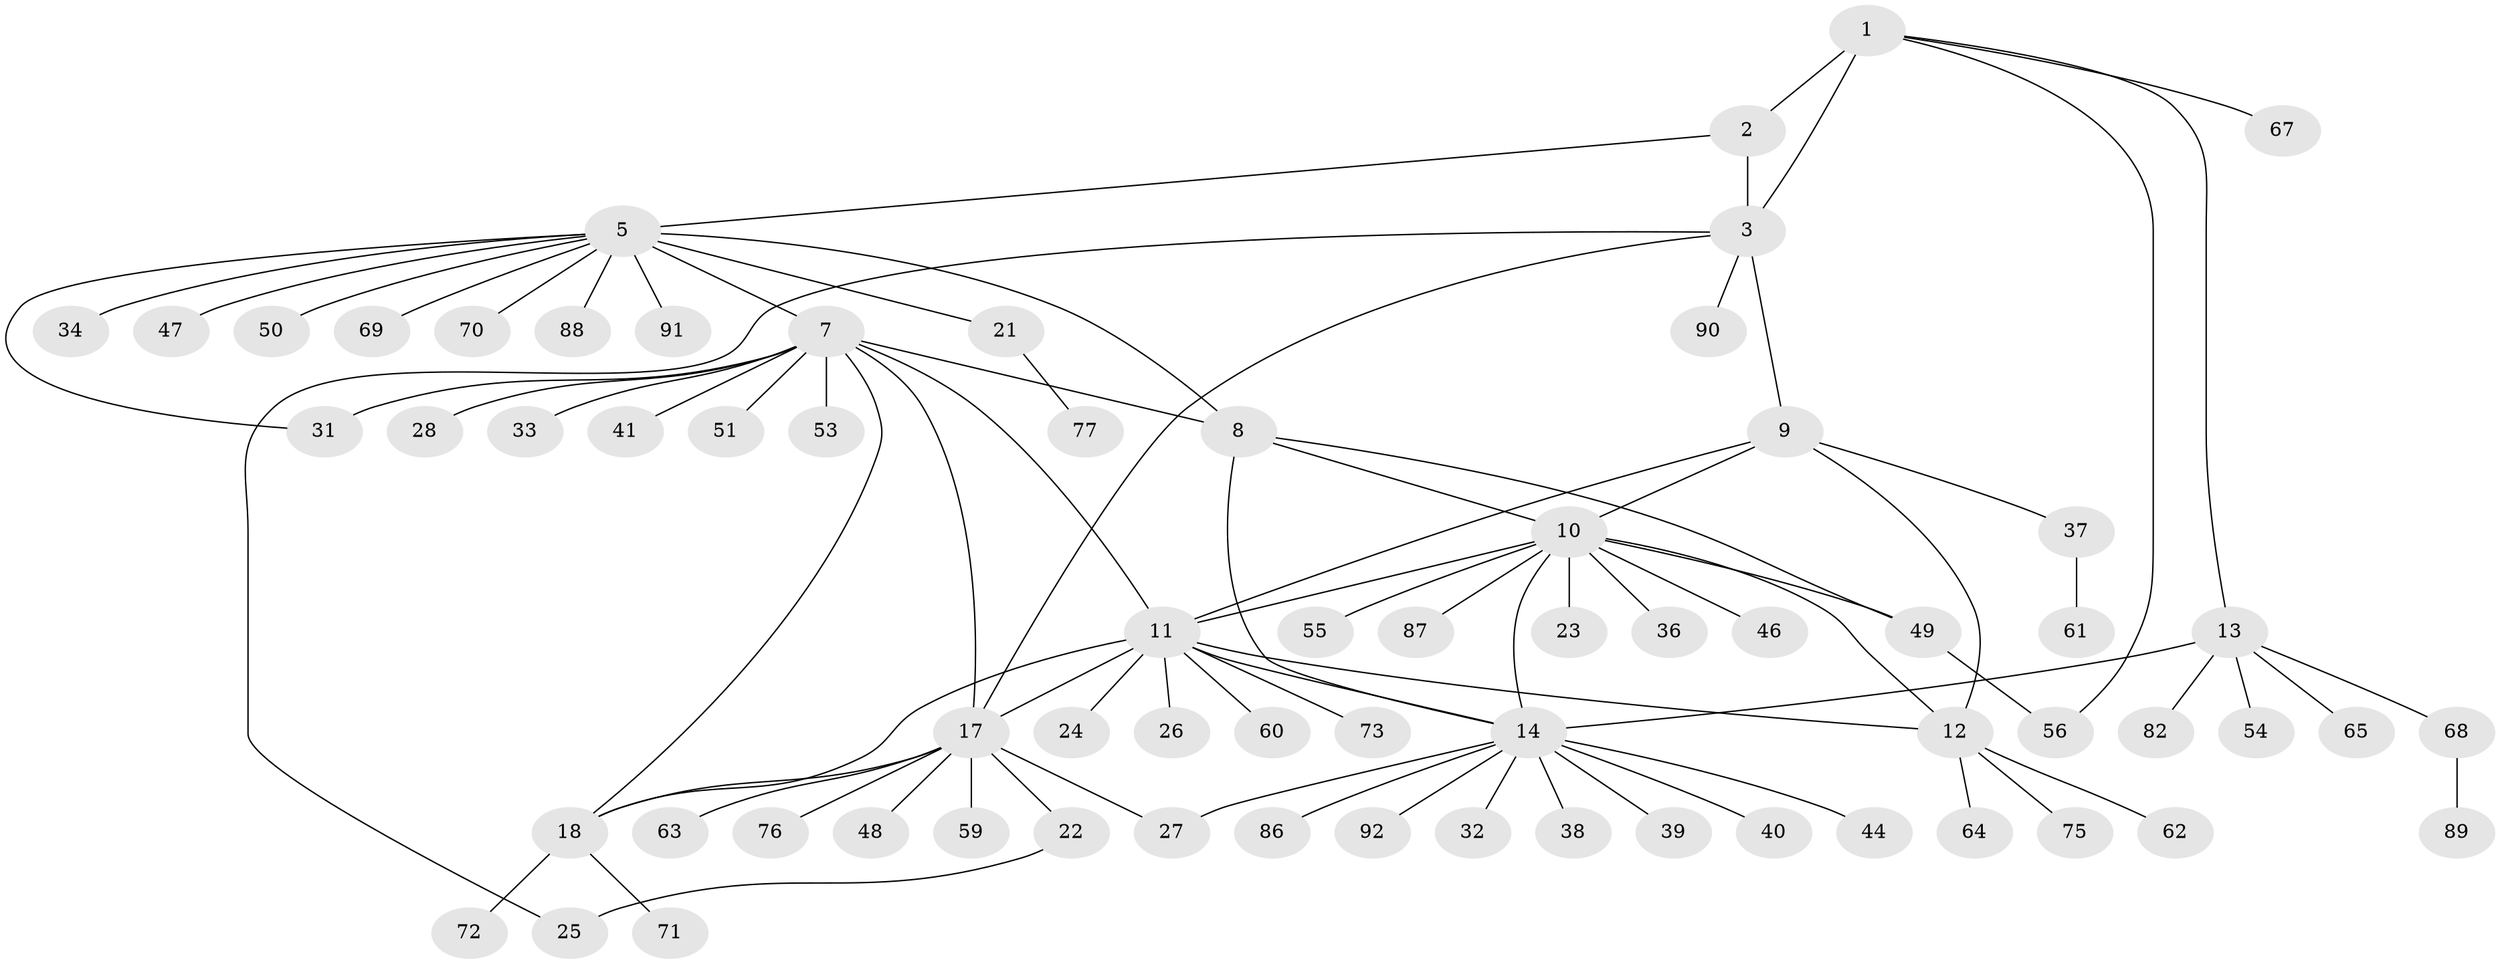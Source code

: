 // Generated by graph-tools (version 1.1) at 2025/52/02/27/25 19:52:17]
// undirected, 68 vertices, 86 edges
graph export_dot {
graph [start="1"]
  node [color=gray90,style=filled];
  1 [super="+78"];
  2 [super="+43"];
  3 [super="+4"];
  5 [super="+6"];
  7 [super="+19"];
  8 [super="+29"];
  9;
  10 [super="+45"];
  11 [super="+20"];
  12 [super="+42"];
  13 [super="+16"];
  14 [super="+15"];
  17 [super="+79"];
  18 [super="+30"];
  21 [super="+58"];
  22;
  23;
  24;
  25;
  26;
  27;
  28 [super="+35"];
  31;
  32 [super="+52"];
  33;
  34;
  36;
  37 [super="+66"];
  38;
  39;
  40;
  41 [super="+57"];
  44;
  46;
  47;
  48;
  49 [super="+83"];
  50;
  51;
  53;
  54;
  55;
  56;
  59;
  60;
  61;
  62 [super="+85"];
  63;
  64;
  65 [super="+84"];
  67 [super="+74"];
  68 [super="+81"];
  69 [super="+80"];
  70;
  71;
  72;
  73;
  75;
  76;
  77;
  82;
  86;
  87;
  88;
  89;
  90;
  91;
  92;
  1 -- 2;
  1 -- 3 [weight=2];
  1 -- 67;
  1 -- 56;
  1 -- 13;
  2 -- 3 [weight=2];
  2 -- 5;
  3 -- 9;
  3 -- 17;
  3 -- 25;
  3 -- 90;
  5 -- 7 [weight=2];
  5 -- 8 [weight=2];
  5 -- 31;
  5 -- 50;
  5 -- 70;
  5 -- 88;
  5 -- 91;
  5 -- 34;
  5 -- 69;
  5 -- 21;
  5 -- 47;
  7 -- 8;
  7 -- 33;
  7 -- 41;
  7 -- 51 [weight=2];
  7 -- 53;
  7 -- 17;
  7 -- 18;
  7 -- 28;
  7 -- 31;
  7 -- 11;
  8 -- 10;
  8 -- 49;
  8 -- 14;
  9 -- 10;
  9 -- 11;
  9 -- 12;
  9 -- 37;
  10 -- 11;
  10 -- 12;
  10 -- 23;
  10 -- 36;
  10 -- 46;
  10 -- 49;
  10 -- 55;
  10 -- 87;
  10 -- 14;
  11 -- 12;
  11 -- 73;
  11 -- 17;
  11 -- 18;
  11 -- 24;
  11 -- 26;
  11 -- 60;
  11 -- 14 [weight=2];
  12 -- 62;
  12 -- 64;
  12 -- 75;
  13 -- 14 [weight=4];
  13 -- 82;
  13 -- 65;
  13 -- 68;
  13 -- 54;
  14 -- 32;
  14 -- 38;
  14 -- 39;
  14 -- 40;
  14 -- 86;
  14 -- 92;
  14 -- 27;
  14 -- 44;
  17 -- 18;
  17 -- 22;
  17 -- 27;
  17 -- 48;
  17 -- 59;
  17 -- 63;
  17 -- 76;
  18 -- 72;
  18 -- 71;
  21 -- 77;
  22 -- 25;
  37 -- 61;
  49 -- 56;
  68 -- 89;
}
